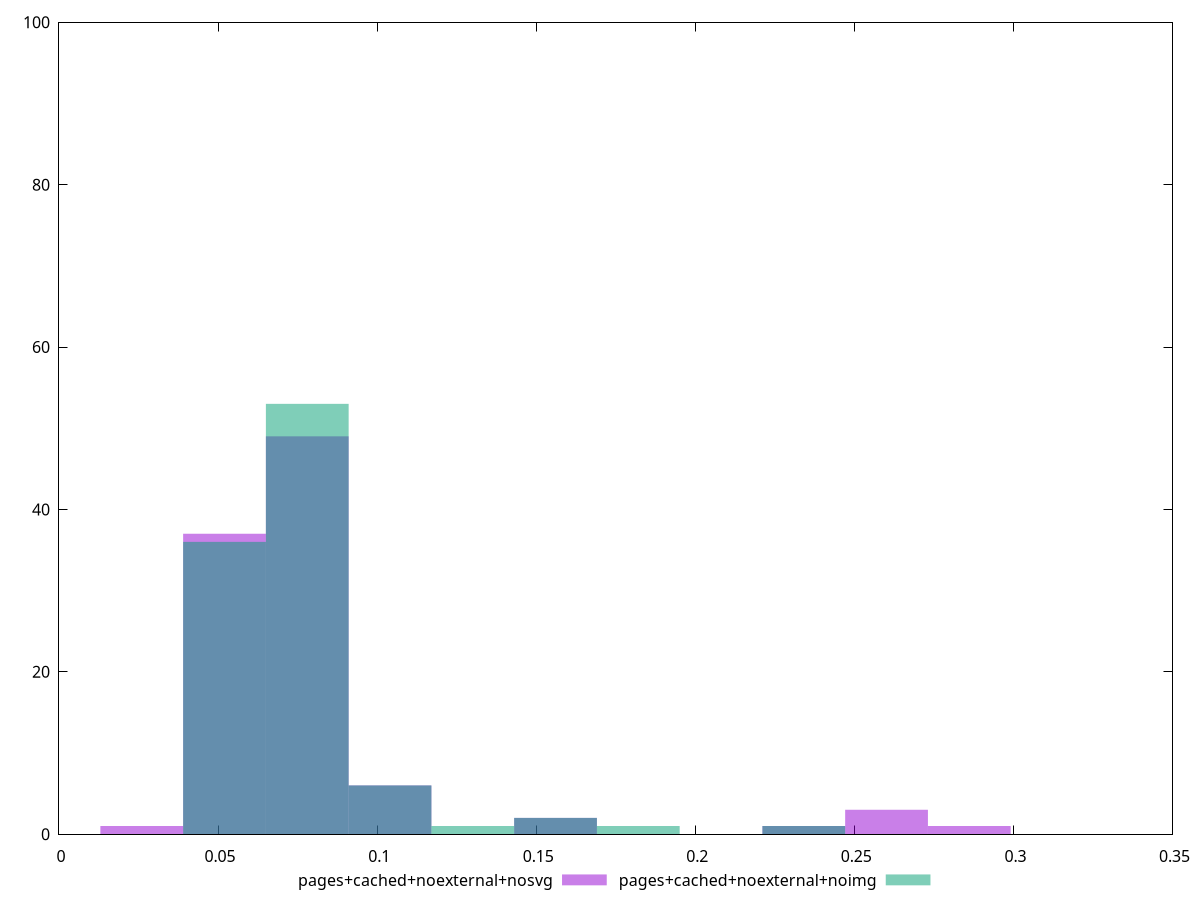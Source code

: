 reset
set terminal svg size 640, 500 enhanced background rgb 'white'
set output "report_00007_2020-12-11T15:55:29.892Z/network-rtt/comparison/histogram/7_vs_8.svg"

$pagesCachedNoexternalNosvg <<EOF
0.07803550973814538 49
0.05202367315876359 37
0.260118365793818 3
0.10404734631752718 6
0.15607101947629076 2
0.23410652921443617 1
0.026011836579381796 1
0.28613020237319975 1
EOF

$pagesCachedNoexternalNoimg <<EOF
0.05202367315876359 36
0.10404734631752718 6
0.07803550973814538 53
0.18208285605567257 1
0.15607101947629076 2
0.130059182896909 1
0.23410652921443617 1
EOF

set key outside below
set boxwidth 0.026011836579381796
set yrange [0:100]
set style fill transparent solid 0.5 noborder

plot \
  $pagesCachedNoexternalNosvg title "pages+cached+noexternal+nosvg" with boxes, \
  $pagesCachedNoexternalNoimg title "pages+cached+noexternal+noimg" with boxes, \


reset